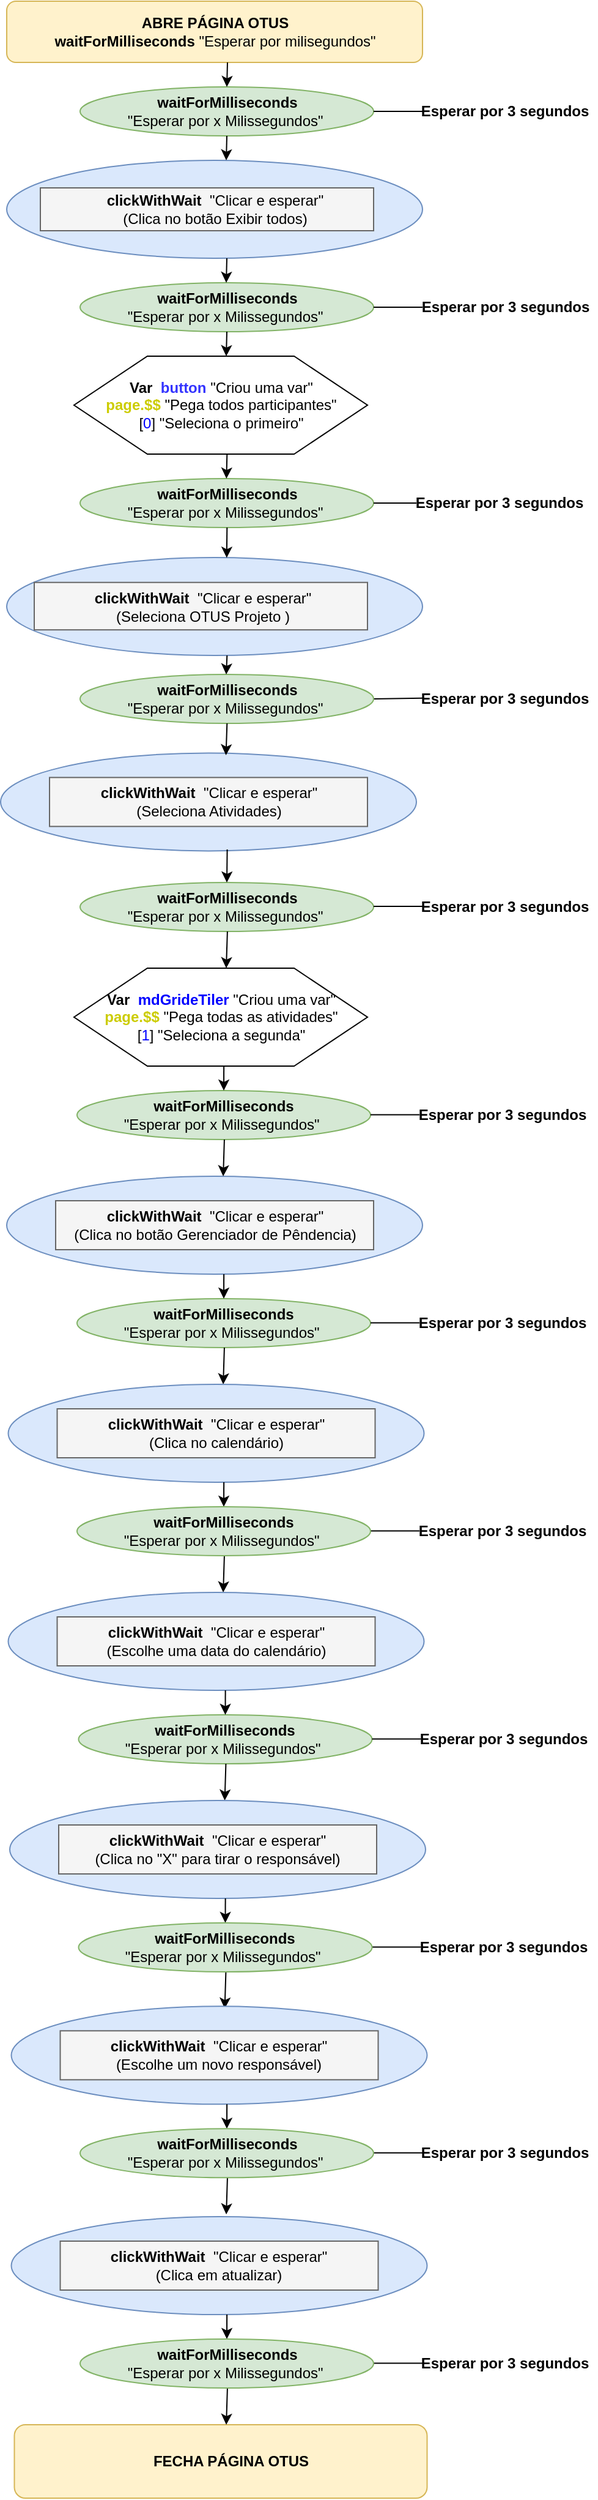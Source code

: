 <mxfile version="12.6.1" type="device"><diagram id="XNN-qiJZyea4bqyK-1i1" name="Page-1"><mxGraphModel dx="1127" dy="631" grid="1" gridSize="10" guides="1" tooltips="1" connect="1" arrows="1" fold="1" page="1" pageScale="1" pageWidth="827" pageHeight="1169" math="0" shadow="0"><root><mxCell id="0"/><mxCell id="1" parent="0"/><mxCell id="_9RpaureCVAL4Or5pe06-9" value="" style="ellipse;whiteSpace=wrap;html=1;fillColor=#dae8fc;strokeColor=#6c8ebf;" parent="1" vertex="1"><mxGeometry x="262.5" y="160" width="340" height="80" as="geometry"/></mxCell><mxCell id="_9RpaureCVAL4Or5pe06-13" value="" style="rounded=0;whiteSpace=wrap;html=1;fillColor=#f5f5f5;strokeColor=#666666;fontColor=#333333;" parent="1" vertex="1"><mxGeometry x="290" y="182.5" width="272.5" height="35" as="geometry"/></mxCell><mxCell id="_9RpaureCVAL4Or5pe06-15" value="" style="ellipse;whiteSpace=wrap;html=1;fillColor=#dae8fc;strokeColor=#6c8ebf;" parent="1" vertex="1"><mxGeometry x="262.5" y="484.53" width="340" height="80" as="geometry"/></mxCell><mxCell id="_9RpaureCVAL4Or5pe06-18" value="" style="rounded=0;whiteSpace=wrap;html=1;fillColor=#f5f5f5;strokeColor=#666666;fontColor=#333333;" parent="1" vertex="1"><mxGeometry x="285" y="504.84" width="272.5" height="38.75" as="geometry"/></mxCell><mxCell id="_9RpaureCVAL4Or5pe06-22" value="&lt;b&gt;clickWithWait&amp;nbsp;&lt;/b&gt;&amp;nbsp;&quot;Clicar e esperar&quot;&lt;br&gt;(Clica no botão Exibir todos)" style="text;html=1;strokeColor=none;fillColor=none;align=center;verticalAlign=middle;whiteSpace=wrap;rounded=0;" parent="1" vertex="1"><mxGeometry x="312.5" y="180" width="240" height="40" as="geometry"/></mxCell><mxCell id="_9RpaureCVAL4Or5pe06-25" value="&lt;b&gt;clickWithWait&amp;nbsp;&lt;/b&gt;&amp;nbsp;&quot;Clicar e esperar&quot;&lt;br&gt;(Seleciona OTUS Projeto )" style="text;html=1;strokeColor=none;fillColor=none;align=center;verticalAlign=middle;whiteSpace=wrap;rounded=0;" parent="1" vertex="1"><mxGeometry x="297.5" y="504.84" width="250" height="39.37" as="geometry"/></mxCell><mxCell id="_9RpaureCVAL4Or5pe06-26" value="&lt;b&gt;Esperar por 3 segundos&lt;/b&gt;" style="text;html=1;strokeColor=none;fillColor=none;align=center;verticalAlign=middle;whiteSpace=wrap;rounded=0;" parent="1" vertex="1"><mxGeometry x="595" y="110" width="150" height="20" as="geometry"/></mxCell><mxCell id="_9RpaureCVAL4Or5pe06-45" value="" style="ellipse;whiteSpace=wrap;html=1;fillColor=#dae8fc;strokeColor=#6c8ebf;" parent="1" vertex="1"><mxGeometry x="257.5" y="644.21" width="340" height="80" as="geometry"/></mxCell><mxCell id="_9RpaureCVAL4Or5pe06-48" value="" style="rounded=0;whiteSpace=wrap;html=1;fillColor=#f5f5f5;strokeColor=#666666;fontColor=#333333;" parent="1" vertex="1"><mxGeometry x="297.5" y="664.21" width="260" height="40" as="geometry"/></mxCell><mxCell id="_9RpaureCVAL4Or5pe06-49" value="&lt;b&gt;clickWithWait&amp;nbsp;&lt;/b&gt;&amp;nbsp;&quot;Clicar e esperar&quot;&lt;br&gt;(Seleciona Atividades)" style="text;html=1;strokeColor=none;fillColor=none;align=center;verticalAlign=middle;whiteSpace=wrap;rounded=0;" parent="1" vertex="1"><mxGeometry x="307.5" y="664.21" width="240" height="40" as="geometry"/></mxCell><mxCell id="_9RpaureCVAL4Or5pe06-52" value="&lt;b&gt;Esperar por 3 segundos&lt;/b&gt;" style="text;html=1;strokeColor=none;fillColor=none;align=center;verticalAlign=middle;whiteSpace=wrap;rounded=0;" parent="1" vertex="1"><mxGeometry x="600" y="590" width="140" height="20" as="geometry"/></mxCell><mxCell id="_9RpaureCVAL4Or5pe06-55" value="" style="ellipse;whiteSpace=wrap;html=1;fillColor=#dae8fc;strokeColor=#6c8ebf;" parent="1" vertex="1"><mxGeometry x="262.5" y="990.0" width="340" height="80" as="geometry"/></mxCell><mxCell id="_9RpaureCVAL4Or5pe06-57" value="" style="rounded=1;whiteSpace=wrap;html=1;fillColor=#fff2cc;strokeColor=#d6b656;" parent="1" vertex="1"><mxGeometry x="262.5" y="30" width="340" height="50" as="geometry"/></mxCell><mxCell id="_9RpaureCVAL4Or5pe06-58" value="&lt;b&gt;ABRE PÁGINA OTUS&lt;br&gt;waitForMilliseconds&lt;/b&gt;&amp;nbsp;&quot;Esperar por milisegundos&quot;" style="text;html=1;strokeColor=none;fillColor=none;align=center;verticalAlign=middle;whiteSpace=wrap;rounded=0;" parent="1" vertex="1"><mxGeometry x="272.5" y="30" width="320" height="50" as="geometry"/></mxCell><mxCell id="_9RpaureCVAL4Or5pe06-59" value="" style="rounded=0;whiteSpace=wrap;html=1;fillColor=#f5f5f5;strokeColor=#666666;fontColor=#333333;" parent="1" vertex="1"><mxGeometry x="302.5" y="1010.0" width="260" height="40" as="geometry"/></mxCell><mxCell id="_9RpaureCVAL4Or5pe06-61" value="&lt;b&gt;clickWithWait&amp;nbsp;&lt;/b&gt;&amp;nbsp;&quot;Clicar e esperar&quot;&lt;br&gt;(Clica no botão Gerenciador de Pêndencia)" style="text;html=1;strokeColor=none;fillColor=none;align=center;verticalAlign=middle;whiteSpace=wrap;rounded=0;" parent="1" vertex="1"><mxGeometry x="312.5" y="1010.0" width="240" height="40" as="geometry"/></mxCell><mxCell id="_9RpaureCVAL4Or5pe06-62" value="" style="rounded=1;whiteSpace=wrap;html=1;fillColor=#fff2cc;strokeColor=#d6b656;" parent="1" vertex="1"><mxGeometry x="268.75" y="2010" width="337.5" height="60" as="geometry"/></mxCell><mxCell id="_9RpaureCVAL4Or5pe06-65" value="&lt;b&gt;Esperar por 3 segundos&lt;/b&gt;" style="text;html=1;strokeColor=none;fillColor=none;align=center;verticalAlign=middle;whiteSpace=wrap;rounded=0;" parent="1" vertex="1"><mxGeometry x="592.5" y="430" width="145" height="20" as="geometry"/></mxCell><mxCell id="_9RpaureCVAL4Or5pe06-66" value="&lt;b&gt;FECHA PÁGINA OTUS&lt;/b&gt;" style="text;html=1;strokeColor=none;fillColor=none;align=center;verticalAlign=middle;whiteSpace=wrap;rounded=0;" parent="1" vertex="1"><mxGeometry x="331.25" y="2025" width="230" height="30" as="geometry"/></mxCell><mxCell id="_9RpaureCVAL4Or5pe06-82" value="&lt;b&gt;waitForMilliseconds&lt;/b&gt;&lt;br&gt;&quot;Esperar por x Milissegundos&quot;&amp;nbsp;" style="ellipse;whiteSpace=wrap;html=1;fillColor=#d5e8d4;strokeColor=#82b366;" parent="1" vertex="1"><mxGeometry x="322.5" y="750.0" width="240" height="40" as="geometry"/></mxCell><mxCell id="_9RpaureCVAL4Or5pe06-84" value="" style="endArrow=none;html=1;exitX=1;exitY=0.5;exitDx=0;exitDy=0;entryX=0;entryY=0.5;entryDx=0;entryDy=0;" parent="1" source="6tUkoCBvYjhpxuBmY8oH-28" edge="1"><mxGeometry width="50" height="50" relative="1" as="geometry"><mxPoint x="582.5" y="733.9" as="sourcePoint"/><mxPoint x="602.5" y="599.37" as="targetPoint"/><Array as="points"/></mxGeometry></mxCell><mxCell id="_9RpaureCVAL4Or5pe06-86" value="&lt;b&gt;waitForMilliseconds&lt;/b&gt;&lt;br&gt;&quot;Esperar por x Milissegundos&quot;&amp;nbsp;" style="ellipse;whiteSpace=wrap;html=1;fillColor=#d5e8d4;strokeColor=#82b366;" parent="1" vertex="1"><mxGeometry x="322.5" y="100" width="240" height="40" as="geometry"/></mxCell><mxCell id="_9RpaureCVAL4Or5pe06-91" value="" style="endArrow=none;html=1;exitX=1;exitY=0.5;exitDx=0;exitDy=0;" parent="1" source="_9RpaureCVAL4Or5pe06-86" edge="1"><mxGeometry width="50" height="50" relative="1" as="geometry"><mxPoint x="602.5" y="140" as="sourcePoint"/><mxPoint x="602.5" y="120" as="targetPoint"/><Array as="points"/></mxGeometry></mxCell><mxCell id="6tUkoCBvYjhpxuBmY8oH-3" value="&lt;b&gt;Var&amp;nbsp;&lt;/b&gt;&lt;font color=&quot;#ffb570&quot; style=&quot;font-weight: bold&quot;&gt;&amp;nbsp;&lt;/font&gt;&lt;b style=&quot;color: rgb(51 , 51 , 255)&quot;&gt;button &lt;/b&gt;&quot;Criou uma var&quot;&lt;br&gt;&lt;b style=&quot;color: rgb(204 , 204 , 0)&quot;&gt;page.$$&amp;nbsp;&lt;/b&gt;&quot;Pega todos participantes&quot;&lt;br&gt;[&lt;font color=&quot;#0000ff&quot;&gt;0&lt;/font&gt;] &quot;Seleciona o primeiro&quot;&lt;br&gt;" style="shape=hexagon;perimeter=hexagonPerimeter2;whiteSpace=wrap;html=1;" parent="1" vertex="1"><mxGeometry x="317.5" y="320" width="240" height="80" as="geometry"/></mxCell><mxCell id="6tUkoCBvYjhpxuBmY8oH-11" value="&lt;b&gt;waitForMilliseconds&lt;/b&gt;&lt;br&gt;&quot;Esperar por x Milissegundos&quot;&amp;nbsp;" style="ellipse;whiteSpace=wrap;html=1;fillColor=#d5e8d4;strokeColor=#82b366;" parent="1" vertex="1"><mxGeometry x="322.5" y="260" width="240" height="40" as="geometry"/></mxCell><mxCell id="6tUkoCBvYjhpxuBmY8oH-21" value="&lt;b&gt;waitForMilliseconds&lt;/b&gt;&lt;br&gt;&quot;Esperar por x Milissegundos&quot;&amp;nbsp;" style="ellipse;whiteSpace=wrap;html=1;fillColor=#d5e8d4;strokeColor=#82b366;" parent="1" vertex="1"><mxGeometry x="322.5" y="420" width="240" height="40" as="geometry"/></mxCell><mxCell id="6tUkoCBvYjhpxuBmY8oH-28" value="&lt;b&gt;waitForMilliseconds&lt;/b&gt;&lt;br&gt;&quot;Esperar por x Milissegundos&quot;&amp;nbsp;" style="ellipse;whiteSpace=wrap;html=1;fillColor=#d5e8d4;strokeColor=#82b366;" parent="1" vertex="1"><mxGeometry x="322.5" y="580" width="240" height="40" as="geometry"/></mxCell><mxCell id="6tUkoCBvYjhpxuBmY8oH-33" value="" style="endArrow=none;html=1;entryX=0;entryY=0.5;entryDx=0;entryDy=0;exitX=1;exitY=0.5;exitDx=0;exitDy=0;" parent="1" source="6tUkoCBvYjhpxuBmY8oH-21" edge="1"><mxGeometry width="50" height="50" relative="1" as="geometry"><mxPoint x="572.5" y="440" as="sourcePoint"/><mxPoint x="597.5" y="440" as="targetPoint"/></mxGeometry></mxCell><mxCell id="6tUkoCBvYjhpxuBmY8oH-36" value="&lt;b&gt;Esperar por 3 segundos&lt;/b&gt;" style="text;html=1;strokeColor=none;fillColor=none;align=center;verticalAlign=middle;whiteSpace=wrap;rounded=0;" parent="1" vertex="1"><mxGeometry x="597.5" y="270" width="145" height="20" as="geometry"/></mxCell><mxCell id="6tUkoCBvYjhpxuBmY8oH-37" value="" style="endArrow=none;html=1;entryX=0;entryY=0.5;entryDx=0;entryDy=0;exitX=1;exitY=0.5;exitDx=0;exitDy=0;" parent="1" source="6tUkoCBvYjhpxuBmY8oH-11" edge="1"><mxGeometry width="50" height="50" relative="1" as="geometry"><mxPoint x="262.5" y="1090" as="sourcePoint"/><mxPoint x="602.5" y="280" as="targetPoint"/></mxGeometry></mxCell><mxCell id="6tUkoCBvYjhpxuBmY8oH-38" value="" style="endArrow=none;html=1;" parent="1" edge="1"><mxGeometry width="50" height="50" relative="1" as="geometry"><mxPoint x="562.5" y="769.5" as="sourcePoint"/><mxPoint x="602.5" y="769.5" as="targetPoint"/></mxGeometry></mxCell><mxCell id="6tUkoCBvYjhpxuBmY8oH-43" value="&lt;b&gt;Esperar por 3 segundos&lt;/b&gt;" style="text;html=1;strokeColor=none;fillColor=none;align=center;verticalAlign=middle;whiteSpace=wrap;rounded=0;" parent="1" vertex="1"><mxGeometry x="600" y="760" width="140" height="20" as="geometry"/></mxCell><mxCell id="6tUkoCBvYjhpxuBmY8oH-46" value="&lt;b&gt;Var&amp;nbsp;&lt;/b&gt;&lt;font color=&quot;#ffb570&quot; style=&quot;font-weight: bold&quot;&gt;&amp;nbsp;&lt;/font&gt;&lt;font style=&quot;font-weight: bold&quot; color=&quot;#0000ff&quot;&gt;mdGrideTiler&lt;/font&gt;&lt;b style=&quot;color: rgb(51 , 51 , 255)&quot;&gt;&amp;nbsp;&lt;/b&gt;&quot;Criou uma var&quot;&lt;br&gt;&lt;b style=&quot;color: rgb(204 , 204 , 0)&quot;&gt;page.$$&amp;nbsp;&lt;/b&gt;&quot;Pega todas as atividades&quot;&lt;br&gt;[&lt;font color=&quot;#0000ff&quot;&gt;1&lt;/font&gt;] &quot;Seleciona a segunda&quot;" style="shape=hexagon;perimeter=hexagonPerimeter2;whiteSpace=wrap;html=1;" parent="1" vertex="1"><mxGeometry x="317.5" y="820" width="240" height="80" as="geometry"/></mxCell><mxCell id="J8bKfJfLnCYI2bK_lgRW-4" value="" style="endArrow=classic;html=1;entryX=0.5;entryY=0;entryDx=0;entryDy=0;" edge="1" parent="1" target="_9RpaureCVAL4Or5pe06-86"><mxGeometry width="50" height="50" relative="1" as="geometry"><mxPoint x="443" y="80" as="sourcePoint"/><mxPoint x="430" y="100" as="targetPoint"/></mxGeometry></mxCell><mxCell id="J8bKfJfLnCYI2bK_lgRW-5" value="" style="endArrow=classic;html=1;entryX=0.5;entryY=0;entryDx=0;entryDy=0;" edge="1" parent="1"><mxGeometry width="50" height="50" relative="1" as="geometry"><mxPoint x="442.5" y="140" as="sourcePoint"/><mxPoint x="442" y="160" as="targetPoint"/></mxGeometry></mxCell><mxCell id="J8bKfJfLnCYI2bK_lgRW-6" value="" style="endArrow=classic;html=1;entryX=0.5;entryY=0;entryDx=0;entryDy=0;" edge="1" parent="1"><mxGeometry width="50" height="50" relative="1" as="geometry"><mxPoint x="442.5" y="240" as="sourcePoint"/><mxPoint x="442" y="260" as="targetPoint"/></mxGeometry></mxCell><mxCell id="J8bKfJfLnCYI2bK_lgRW-7" value="" style="endArrow=classic;html=1;entryX=0.5;entryY=0;entryDx=0;entryDy=0;" edge="1" parent="1"><mxGeometry width="50" height="50" relative="1" as="geometry"><mxPoint x="442.5" y="300" as="sourcePoint"/><mxPoint x="442" y="320" as="targetPoint"/></mxGeometry></mxCell><mxCell id="J8bKfJfLnCYI2bK_lgRW-8" value="" style="endArrow=classic;html=1;entryX=0.5;entryY=0;entryDx=0;entryDy=0;" edge="1" parent="1"><mxGeometry width="50" height="50" relative="1" as="geometry"><mxPoint x="442.66" y="400" as="sourcePoint"/><mxPoint x="442.16" y="420" as="targetPoint"/></mxGeometry></mxCell><mxCell id="J8bKfJfLnCYI2bK_lgRW-9" value="" style="endArrow=classic;html=1;entryX=0.529;entryY=0.002;entryDx=0;entryDy=0;entryPerimeter=0;" edge="1" parent="1" target="_9RpaureCVAL4Or5pe06-15"><mxGeometry width="50" height="50" relative="1" as="geometry"><mxPoint x="442.66" y="460" as="sourcePoint"/><mxPoint x="442.16" y="480" as="targetPoint"/></mxGeometry></mxCell><mxCell id="J8bKfJfLnCYI2bK_lgRW-10" value="" style="endArrow=classic;html=1;" edge="1" parent="1"><mxGeometry width="50" height="50" relative="1" as="geometry"><mxPoint x="442.66" y="564.53" as="sourcePoint"/><mxPoint x="442" y="580" as="targetPoint"/></mxGeometry></mxCell><mxCell id="J8bKfJfLnCYI2bK_lgRW-11" value="" style="endArrow=classic;html=1;entryX=0.542;entryY=0.023;entryDx=0;entryDy=0;entryPerimeter=0;" edge="1" parent="1" target="_9RpaureCVAL4Or5pe06-45"><mxGeometry width="50" height="50" relative="1" as="geometry"><mxPoint x="442.66" y="620" as="sourcePoint"/><mxPoint x="442.16" y="640" as="targetPoint"/></mxGeometry></mxCell><mxCell id="J8bKfJfLnCYI2bK_lgRW-14" value="" style="endArrow=classic;html=1;exitX=0.545;exitY=0.985;exitDx=0;exitDy=0;exitPerimeter=0;" edge="1" parent="1" source="_9RpaureCVAL4Or5pe06-45" target="_9RpaureCVAL4Or5pe06-82"><mxGeometry width="50" height="50" relative="1" as="geometry"><mxPoint x="437.58" y="724.21" as="sourcePoint"/><mxPoint x="443" y="750" as="targetPoint"/></mxGeometry></mxCell><mxCell id="J8bKfJfLnCYI2bK_lgRW-16" value="" style="endArrow=classic;html=1;" edge="1" parent="1"><mxGeometry width="50" height="50" relative="1" as="geometry"><mxPoint x="442.94" y="790" as="sourcePoint"/><mxPoint x="442" y="820" as="targetPoint"/></mxGeometry></mxCell><mxCell id="J8bKfJfLnCYI2bK_lgRW-21" value="&lt;b&gt;waitForMilliseconds&lt;/b&gt;&lt;br&gt;&quot;Esperar por x Milissegundos&quot;&amp;nbsp;" style="ellipse;whiteSpace=wrap;html=1;fillColor=#d5e8d4;strokeColor=#82b366;" vertex="1" parent="1"><mxGeometry x="320" y="920" width="240" height="40" as="geometry"/></mxCell><mxCell id="J8bKfJfLnCYI2bK_lgRW-22" value="" style="endArrow=classic;html=1;exitX=0.545;exitY=0.985;exitDx=0;exitDy=0;exitPerimeter=0;" edge="1" parent="1"><mxGeometry width="50" height="50" relative="1" as="geometry"><mxPoint x="440.06" y="900" as="sourcePoint"/><mxPoint x="440" y="920" as="targetPoint"/></mxGeometry></mxCell><mxCell id="J8bKfJfLnCYI2bK_lgRW-23" value="" style="endArrow=classic;html=1;" edge="1" parent="1"><mxGeometry width="50" height="50" relative="1" as="geometry"><mxPoint x="440.47" y="960" as="sourcePoint"/><mxPoint x="439.53" y="990" as="targetPoint"/></mxGeometry></mxCell><mxCell id="J8bKfJfLnCYI2bK_lgRW-24" value="" style="endArrow=none;html=1;" edge="1" parent="1"><mxGeometry width="50" height="50" relative="1" as="geometry"><mxPoint x="560" y="939.76" as="sourcePoint"/><mxPoint x="600" y="939.76" as="targetPoint"/></mxGeometry></mxCell><mxCell id="J8bKfJfLnCYI2bK_lgRW-25" value="&lt;b&gt;Esperar por 3 segundos&lt;/b&gt;" style="text;html=1;strokeColor=none;fillColor=none;align=center;verticalAlign=middle;whiteSpace=wrap;rounded=0;" vertex="1" parent="1"><mxGeometry x="597.5" y="930" width="140" height="20" as="geometry"/></mxCell><mxCell id="J8bKfJfLnCYI2bK_lgRW-27" value="&lt;b&gt;waitForMilliseconds&lt;/b&gt;&lt;br&gt;&quot;Esperar por x Milissegundos&quot;&amp;nbsp;" style="ellipse;whiteSpace=wrap;html=1;fillColor=#d5e8d4;strokeColor=#82b366;" vertex="1" parent="1"><mxGeometry x="320" y="1090" width="240" height="40" as="geometry"/></mxCell><mxCell id="J8bKfJfLnCYI2bK_lgRW-28" value="" style="endArrow=classic;html=1;exitX=0.545;exitY=0.985;exitDx=0;exitDy=0;exitPerimeter=0;" edge="1" parent="1"><mxGeometry width="50" height="50" relative="1" as="geometry"><mxPoint x="440.06" y="1070" as="sourcePoint"/><mxPoint x="440" y="1090" as="targetPoint"/></mxGeometry></mxCell><mxCell id="J8bKfJfLnCYI2bK_lgRW-29" value="" style="endArrow=none;html=1;" edge="1" parent="1"><mxGeometry width="50" height="50" relative="1" as="geometry"><mxPoint x="560" y="1109.76" as="sourcePoint"/><mxPoint x="600.0" y="1109.76" as="targetPoint"/></mxGeometry></mxCell><mxCell id="J8bKfJfLnCYI2bK_lgRW-30" value="&lt;b&gt;Esperar por 3 segundos&lt;/b&gt;" style="text;html=1;strokeColor=none;fillColor=none;align=center;verticalAlign=middle;whiteSpace=wrap;rounded=0;" vertex="1" parent="1"><mxGeometry x="597.5" y="1100" width="140" height="20" as="geometry"/></mxCell><mxCell id="J8bKfJfLnCYI2bK_lgRW-31" value="" style="endArrow=classic;html=1;" edge="1" parent="1"><mxGeometry width="50" height="50" relative="1" as="geometry"><mxPoint x="440.47" y="1130" as="sourcePoint"/><mxPoint x="439.53" y="1160" as="targetPoint"/></mxGeometry></mxCell><mxCell id="J8bKfJfLnCYI2bK_lgRW-32" value="" style="ellipse;whiteSpace=wrap;html=1;fillColor=#dae8fc;strokeColor=#6c8ebf;" vertex="1" parent="1"><mxGeometry x="263.75" y="1160" width="340" height="80" as="geometry"/></mxCell><mxCell id="J8bKfJfLnCYI2bK_lgRW-33" value="" style="rounded=0;whiteSpace=wrap;html=1;fillColor=#f5f5f5;strokeColor=#666666;fontColor=#333333;" vertex="1" parent="1"><mxGeometry x="303.75" y="1180" width="260" height="40" as="geometry"/></mxCell><mxCell id="J8bKfJfLnCYI2bK_lgRW-34" value="&lt;b&gt;clickWithWait&amp;nbsp;&lt;/b&gt;&amp;nbsp;&quot;Clicar e esperar&quot;&lt;br&gt;(Clica no calendário)" style="text;html=1;strokeColor=none;fillColor=none;align=center;verticalAlign=middle;whiteSpace=wrap;rounded=0;" vertex="1" parent="1"><mxGeometry x="313.75" y="1180" width="240" height="40" as="geometry"/></mxCell><mxCell id="J8bKfJfLnCYI2bK_lgRW-35" value="" style="endArrow=classic;html=1;exitX=0.545;exitY=0.985;exitDx=0;exitDy=0;exitPerimeter=0;" edge="1" parent="1"><mxGeometry width="50" height="50" relative="1" as="geometry"><mxPoint x="440.06" y="1240" as="sourcePoint"/><mxPoint x="440" y="1260" as="targetPoint"/></mxGeometry></mxCell><mxCell id="J8bKfJfLnCYI2bK_lgRW-36" value="" style="endArrow=none;html=1;" edge="1" parent="1"><mxGeometry width="50" height="50" relative="1" as="geometry"><mxPoint x="560" y="1279.76" as="sourcePoint"/><mxPoint x="600.0" y="1279.76" as="targetPoint"/></mxGeometry></mxCell><mxCell id="J8bKfJfLnCYI2bK_lgRW-37" value="" style="endArrow=classic;html=1;" edge="1" parent="1"><mxGeometry width="50" height="50" relative="1" as="geometry"><mxPoint x="440.47" y="1300" as="sourcePoint"/><mxPoint x="439.53" y="1330" as="targetPoint"/></mxGeometry></mxCell><mxCell id="J8bKfJfLnCYI2bK_lgRW-38" value="&lt;b&gt;waitForMilliseconds&lt;/b&gt;&lt;br&gt;&quot;Esperar por x Milissegundos&quot;&amp;nbsp;" style="ellipse;whiteSpace=wrap;html=1;fillColor=#d5e8d4;strokeColor=#82b366;" vertex="1" parent="1"><mxGeometry x="320" y="1260" width="240" height="40" as="geometry"/></mxCell><mxCell id="J8bKfJfLnCYI2bK_lgRW-39" value="&lt;b&gt;Esperar por 3 segundos&lt;/b&gt;" style="text;html=1;strokeColor=none;fillColor=none;align=center;verticalAlign=middle;whiteSpace=wrap;rounded=0;" vertex="1" parent="1"><mxGeometry x="597.5" y="1270" width="140" height="20" as="geometry"/></mxCell><mxCell id="J8bKfJfLnCYI2bK_lgRW-40" value="" style="ellipse;whiteSpace=wrap;html=1;fillColor=#dae8fc;strokeColor=#6c8ebf;" vertex="1" parent="1"><mxGeometry x="263.75" y="1330" width="340" height="80" as="geometry"/></mxCell><mxCell id="J8bKfJfLnCYI2bK_lgRW-41" value="" style="rounded=0;whiteSpace=wrap;html=1;fillColor=#f5f5f5;strokeColor=#666666;fontColor=#333333;" vertex="1" parent="1"><mxGeometry x="303.75" y="1350" width="260" height="40" as="geometry"/></mxCell><mxCell id="J8bKfJfLnCYI2bK_lgRW-42" value="&lt;b&gt;clickWithWait&amp;nbsp;&lt;/b&gt;&amp;nbsp;&quot;Clicar e esperar&quot;&lt;br&gt;(Escolhe uma data do calendário)" style="text;html=1;strokeColor=none;fillColor=none;align=center;verticalAlign=middle;whiteSpace=wrap;rounded=0;" vertex="1" parent="1"><mxGeometry x="313.75" y="1350" width="240" height="40" as="geometry"/></mxCell><mxCell id="J8bKfJfLnCYI2bK_lgRW-43" value="&lt;b&gt;waitForMilliseconds&lt;/b&gt;&lt;br&gt;&quot;Esperar por x Milissegundos&quot;&amp;nbsp;" style="ellipse;whiteSpace=wrap;html=1;fillColor=#d5e8d4;strokeColor=#82b366;" vertex="1" parent="1"><mxGeometry x="321.25" y="1430" width="240" height="40" as="geometry"/></mxCell><mxCell id="J8bKfJfLnCYI2bK_lgRW-44" value="" style="endArrow=classic;html=1;exitX=0.545;exitY=0.985;exitDx=0;exitDy=0;exitPerimeter=0;" edge="1" parent="1"><mxGeometry width="50" height="50" relative="1" as="geometry"><mxPoint x="441.31" y="1410" as="sourcePoint"/><mxPoint x="441.25" y="1430" as="targetPoint"/></mxGeometry></mxCell><mxCell id="J8bKfJfLnCYI2bK_lgRW-45" value="" style="endArrow=none;html=1;" edge="1" parent="1"><mxGeometry width="50" height="50" relative="1" as="geometry"><mxPoint x="561.25" y="1449.76" as="sourcePoint"/><mxPoint x="601.25" y="1449.76" as="targetPoint"/></mxGeometry></mxCell><mxCell id="J8bKfJfLnCYI2bK_lgRW-46" value="&lt;b&gt;Esperar por 3 segundos&lt;/b&gt;" style="text;html=1;strokeColor=none;fillColor=none;align=center;verticalAlign=middle;whiteSpace=wrap;rounded=0;" vertex="1" parent="1"><mxGeometry x="598.75" y="1440" width="140" height="20" as="geometry"/></mxCell><mxCell id="J8bKfJfLnCYI2bK_lgRW-47" value="" style="endArrow=classic;html=1;" edge="1" parent="1"><mxGeometry width="50" height="50" relative="1" as="geometry"><mxPoint x="441.72" y="1470" as="sourcePoint"/><mxPoint x="440.78" y="1500" as="targetPoint"/></mxGeometry></mxCell><mxCell id="J8bKfJfLnCYI2bK_lgRW-48" value="" style="ellipse;whiteSpace=wrap;html=1;fillColor=#dae8fc;strokeColor=#6c8ebf;" vertex="1" parent="1"><mxGeometry x="265" y="1500" width="340" height="80" as="geometry"/></mxCell><mxCell id="J8bKfJfLnCYI2bK_lgRW-49" value="" style="rounded=0;whiteSpace=wrap;html=1;fillColor=#f5f5f5;strokeColor=#666666;fontColor=#333333;" vertex="1" parent="1"><mxGeometry x="305" y="1520" width="260" height="40" as="geometry"/></mxCell><mxCell id="J8bKfJfLnCYI2bK_lgRW-50" value="&lt;b&gt;clickWithWait&amp;nbsp;&lt;/b&gt;&amp;nbsp;&quot;Clicar e esperar&quot;&lt;br&gt;(Clica no &quot;X&quot; para tirar o responsável)" style="text;html=1;strokeColor=none;fillColor=none;align=center;verticalAlign=middle;whiteSpace=wrap;rounded=0;" vertex="1" parent="1"><mxGeometry x="315" y="1520" width="240" height="40" as="geometry"/></mxCell><mxCell id="J8bKfJfLnCYI2bK_lgRW-51" value="" style="endArrow=classic;html=1;exitX=0.545;exitY=0.985;exitDx=0;exitDy=0;exitPerimeter=0;" edge="1" parent="1"><mxGeometry width="50" height="50" relative="1" as="geometry"><mxPoint x="441.31" y="1580" as="sourcePoint"/><mxPoint x="441.25" y="1600" as="targetPoint"/></mxGeometry></mxCell><mxCell id="J8bKfJfLnCYI2bK_lgRW-52" value="" style="endArrow=none;html=1;" edge="1" parent="1"><mxGeometry width="50" height="50" relative="1" as="geometry"><mxPoint x="561.25" y="1619.76" as="sourcePoint"/><mxPoint x="601.25" y="1619.76" as="targetPoint"/></mxGeometry></mxCell><mxCell id="J8bKfJfLnCYI2bK_lgRW-53" value="" style="endArrow=classic;html=1;" edge="1" parent="1"><mxGeometry width="50" height="50" relative="1" as="geometry"><mxPoint x="441.72" y="1640" as="sourcePoint"/><mxPoint x="440.78" y="1670" as="targetPoint"/></mxGeometry></mxCell><mxCell id="J8bKfJfLnCYI2bK_lgRW-54" value="&lt;b&gt;waitForMilliseconds&lt;/b&gt;&lt;br&gt;&quot;Esperar por x Milissegundos&quot;&amp;nbsp;" style="ellipse;whiteSpace=wrap;html=1;fillColor=#d5e8d4;strokeColor=#82b366;" vertex="1" parent="1"><mxGeometry x="321.25" y="1600" width="240" height="40" as="geometry"/></mxCell><mxCell id="J8bKfJfLnCYI2bK_lgRW-55" value="&lt;b&gt;Esperar por 3 segundos&lt;/b&gt;" style="text;html=1;strokeColor=none;fillColor=none;align=center;verticalAlign=middle;whiteSpace=wrap;rounded=0;" vertex="1" parent="1"><mxGeometry x="598.75" y="1610" width="140" height="20" as="geometry"/></mxCell><mxCell id="J8bKfJfLnCYI2bK_lgRW-57" value="" style="ellipse;whiteSpace=wrap;html=1;fillColor=#dae8fc;strokeColor=#6c8ebf;" vertex="1" parent="1"><mxGeometry x="266.25" y="1668.17" width="340" height="80" as="geometry"/></mxCell><mxCell id="J8bKfJfLnCYI2bK_lgRW-58" value="" style="rounded=0;whiteSpace=wrap;html=1;fillColor=#f5f5f5;strokeColor=#666666;fontColor=#333333;" vertex="1" parent="1"><mxGeometry x="306.25" y="1688.17" width="260" height="40" as="geometry"/></mxCell><mxCell id="J8bKfJfLnCYI2bK_lgRW-59" value="&lt;b&gt;clickWithWait&amp;nbsp;&lt;/b&gt;&amp;nbsp;&quot;Clicar e esperar&quot;&lt;br&gt;(Escolhe um novo responsável)" style="text;html=1;strokeColor=none;fillColor=none;align=center;verticalAlign=middle;whiteSpace=wrap;rounded=0;" vertex="1" parent="1"><mxGeometry x="316.25" y="1688.17" width="240" height="40" as="geometry"/></mxCell><mxCell id="J8bKfJfLnCYI2bK_lgRW-60" value="" style="endArrow=classic;html=1;exitX=0.545;exitY=0.985;exitDx=0;exitDy=0;exitPerimeter=0;" edge="1" parent="1"><mxGeometry width="50" height="50" relative="1" as="geometry"><mxPoint x="442.56" y="1748.17" as="sourcePoint"/><mxPoint x="442.5" y="1768.17" as="targetPoint"/></mxGeometry></mxCell><mxCell id="J8bKfJfLnCYI2bK_lgRW-61" value="" style="endArrow=none;html=1;" edge="1" parent="1"><mxGeometry width="50" height="50" relative="1" as="geometry"><mxPoint x="562.5" y="1787.93" as="sourcePoint"/><mxPoint x="602.5" y="1787.93" as="targetPoint"/></mxGeometry></mxCell><mxCell id="J8bKfJfLnCYI2bK_lgRW-62" value="" style="endArrow=classic;html=1;" edge="1" parent="1"><mxGeometry width="50" height="50" relative="1" as="geometry"><mxPoint x="442.97" y="1808.17" as="sourcePoint"/><mxPoint x="442.03" y="1838.17" as="targetPoint"/></mxGeometry></mxCell><mxCell id="J8bKfJfLnCYI2bK_lgRW-63" value="&lt;b&gt;waitForMilliseconds&lt;/b&gt;&lt;br&gt;&quot;Esperar por x Milissegundos&quot;&amp;nbsp;" style="ellipse;whiteSpace=wrap;html=1;fillColor=#d5e8d4;strokeColor=#82b366;" vertex="1" parent="1"><mxGeometry x="322.5" y="1768.17" width="240" height="40" as="geometry"/></mxCell><mxCell id="J8bKfJfLnCYI2bK_lgRW-64" value="&lt;b&gt;Esperar por 3 segundos&lt;/b&gt;" style="text;html=1;strokeColor=none;fillColor=none;align=center;verticalAlign=middle;whiteSpace=wrap;rounded=0;" vertex="1" parent="1"><mxGeometry x="600" y="1778.17" width="140" height="20" as="geometry"/></mxCell><mxCell id="J8bKfJfLnCYI2bK_lgRW-71" value="" style="ellipse;whiteSpace=wrap;html=1;fillColor=#dae8fc;strokeColor=#6c8ebf;" vertex="1" parent="1"><mxGeometry x="266.25" y="1840" width="340" height="80" as="geometry"/></mxCell><mxCell id="J8bKfJfLnCYI2bK_lgRW-72" value="" style="rounded=0;whiteSpace=wrap;html=1;fillColor=#f5f5f5;strokeColor=#666666;fontColor=#333333;" vertex="1" parent="1"><mxGeometry x="306.25" y="1860" width="260" height="40" as="geometry"/></mxCell><mxCell id="J8bKfJfLnCYI2bK_lgRW-73" value="&lt;b&gt;clickWithWait&amp;nbsp;&lt;/b&gt;&amp;nbsp;&quot;Clicar e esperar&quot;&lt;br&gt;(Clica em atualizar)" style="text;html=1;strokeColor=none;fillColor=none;align=center;verticalAlign=middle;whiteSpace=wrap;rounded=0;" vertex="1" parent="1"><mxGeometry x="316.25" y="1860" width="240" height="40" as="geometry"/></mxCell><mxCell id="J8bKfJfLnCYI2bK_lgRW-74" value="" style="endArrow=classic;html=1;exitX=0.545;exitY=0.985;exitDx=0;exitDy=0;exitPerimeter=0;" edge="1" parent="1"><mxGeometry width="50" height="50" relative="1" as="geometry"><mxPoint x="442.56" y="1920" as="sourcePoint"/><mxPoint x="442.5" y="1940" as="targetPoint"/></mxGeometry></mxCell><mxCell id="J8bKfJfLnCYI2bK_lgRW-75" value="" style="endArrow=none;html=1;" edge="1" parent="1"><mxGeometry width="50" height="50" relative="1" as="geometry"><mxPoint x="562.5" y="1959.76" as="sourcePoint"/><mxPoint x="602.5" y="1959.76" as="targetPoint"/></mxGeometry></mxCell><mxCell id="J8bKfJfLnCYI2bK_lgRW-76" value="" style="endArrow=classic;html=1;" edge="1" parent="1"><mxGeometry width="50" height="50" relative="1" as="geometry"><mxPoint x="442.97" y="1980" as="sourcePoint"/><mxPoint x="442.03" y="2010" as="targetPoint"/></mxGeometry></mxCell><mxCell id="J8bKfJfLnCYI2bK_lgRW-77" value="&lt;b&gt;waitForMilliseconds&lt;/b&gt;&lt;br&gt;&quot;Esperar por x Milissegundos&quot;&amp;nbsp;" style="ellipse;whiteSpace=wrap;html=1;fillColor=#d5e8d4;strokeColor=#82b366;" vertex="1" parent="1"><mxGeometry x="322.5" y="1940" width="240" height="40" as="geometry"/></mxCell><mxCell id="J8bKfJfLnCYI2bK_lgRW-78" value="&lt;b&gt;Esperar por 3 segundos&lt;/b&gt;" style="text;html=1;strokeColor=none;fillColor=none;align=center;verticalAlign=middle;whiteSpace=wrap;rounded=0;" vertex="1" parent="1"><mxGeometry x="600" y="1950" width="140" height="20" as="geometry"/></mxCell></root></mxGraphModel></diagram></mxfile>